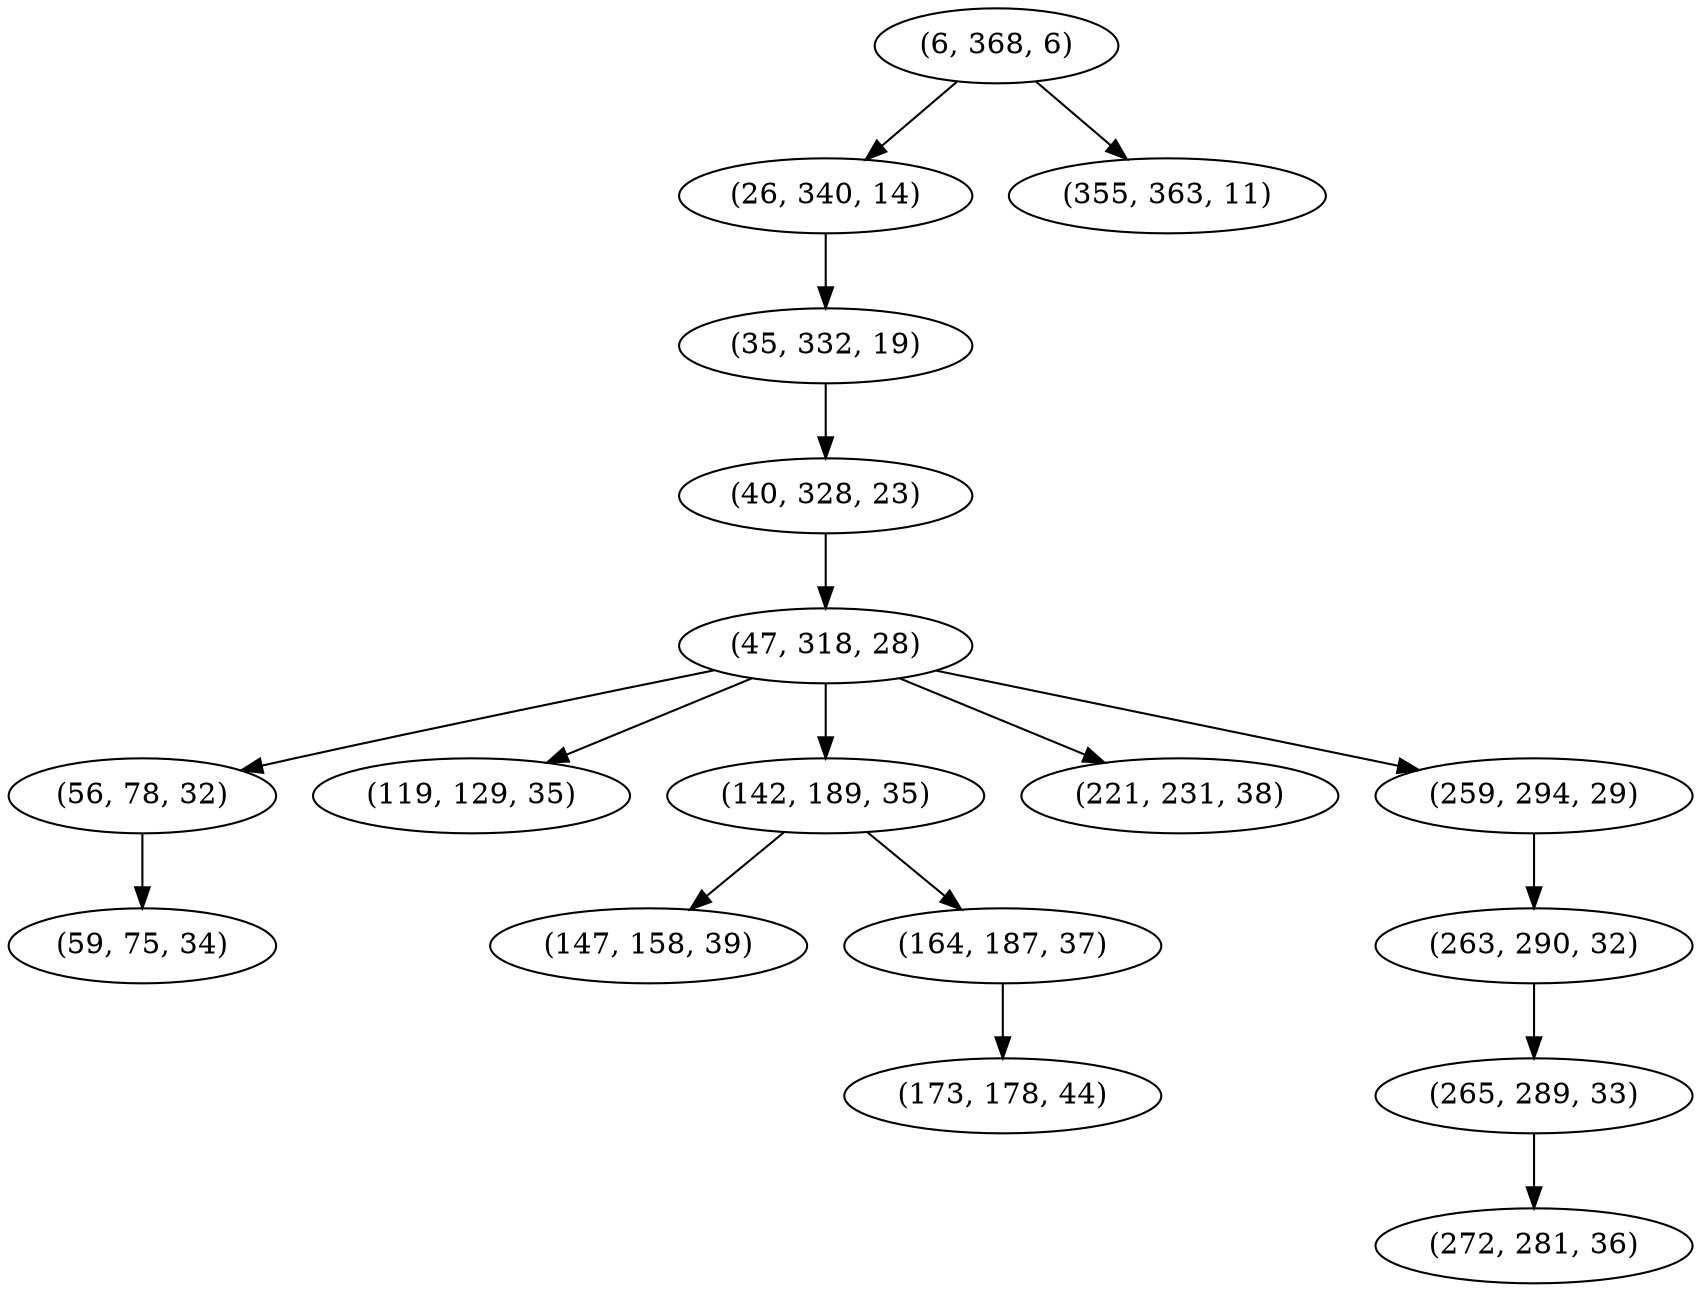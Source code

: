 digraph tree {
    "(6, 368, 6)";
    "(26, 340, 14)";
    "(35, 332, 19)";
    "(40, 328, 23)";
    "(47, 318, 28)";
    "(56, 78, 32)";
    "(59, 75, 34)";
    "(119, 129, 35)";
    "(142, 189, 35)";
    "(147, 158, 39)";
    "(164, 187, 37)";
    "(173, 178, 44)";
    "(221, 231, 38)";
    "(259, 294, 29)";
    "(263, 290, 32)";
    "(265, 289, 33)";
    "(272, 281, 36)";
    "(355, 363, 11)";
    "(6, 368, 6)" -> "(26, 340, 14)";
    "(6, 368, 6)" -> "(355, 363, 11)";
    "(26, 340, 14)" -> "(35, 332, 19)";
    "(35, 332, 19)" -> "(40, 328, 23)";
    "(40, 328, 23)" -> "(47, 318, 28)";
    "(47, 318, 28)" -> "(56, 78, 32)";
    "(47, 318, 28)" -> "(119, 129, 35)";
    "(47, 318, 28)" -> "(142, 189, 35)";
    "(47, 318, 28)" -> "(221, 231, 38)";
    "(47, 318, 28)" -> "(259, 294, 29)";
    "(56, 78, 32)" -> "(59, 75, 34)";
    "(142, 189, 35)" -> "(147, 158, 39)";
    "(142, 189, 35)" -> "(164, 187, 37)";
    "(164, 187, 37)" -> "(173, 178, 44)";
    "(259, 294, 29)" -> "(263, 290, 32)";
    "(263, 290, 32)" -> "(265, 289, 33)";
    "(265, 289, 33)" -> "(272, 281, 36)";
}
